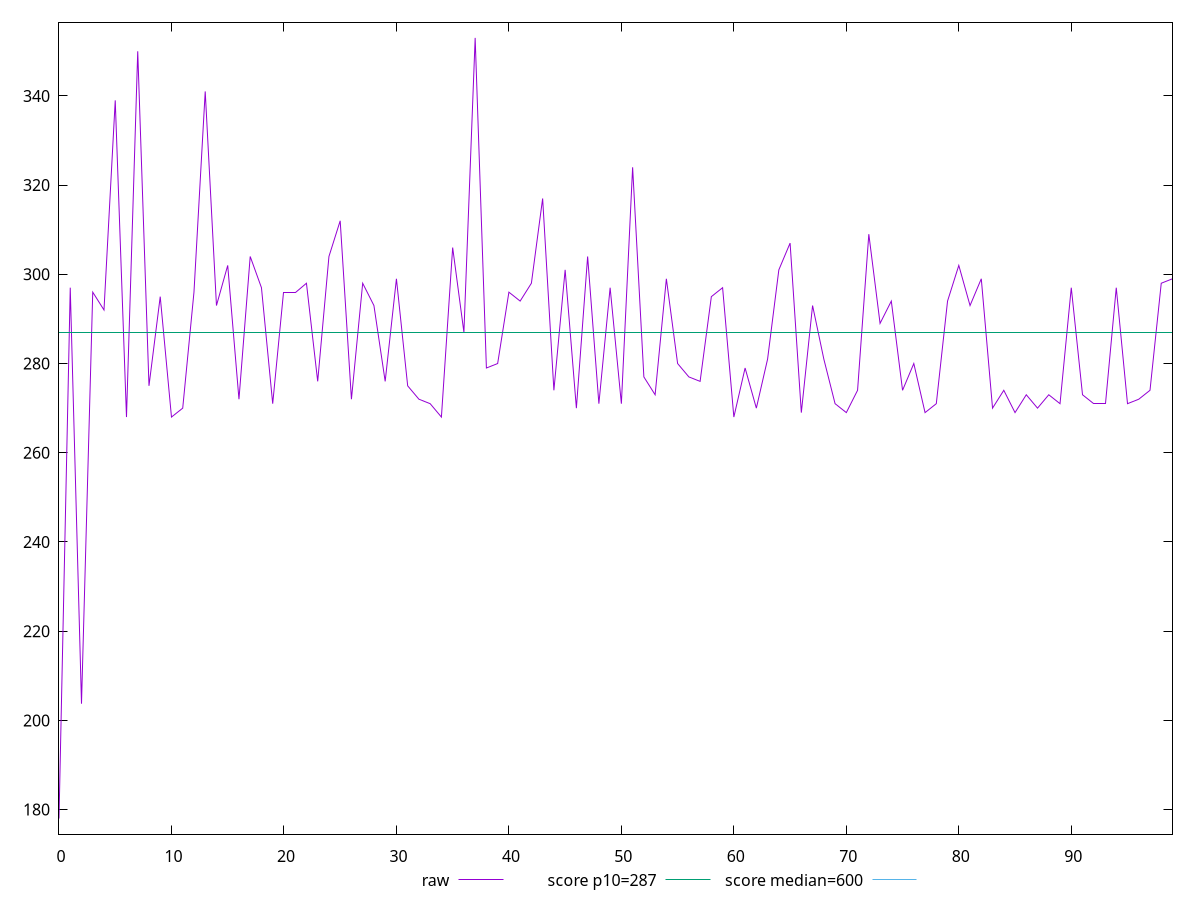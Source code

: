 reset

$raw <<EOF
0 178
1 296.9999999999982
2 203.73649999999998
3 295.9999999999991
4 291.99999999999727
5 339.0000000000018
6 267.9999999999991
7 350
8 275
9 294.9999999999991
10 267.9999999999982
11 270
12 296
13 340.9999999999991
14 292.9999999999991
15 302
16 272
17 304
18 296.9999999999982
19 270.9999999999982
20 295.9999999999982
21 295.9999999999982
22 298
23 275.99999999999545
24 304
25 311.9999999999991
26 272
27 298.0000000000009
28 293
29 275.9999999999991
30 299
31 275
32 272
33 270.99999999999727
34 267.9999999999982
35 305.99999999999727
36 287.0000000000018
37 352.99999999999727
38 279
39 280
40 296.0000000000009
41 293.9999999999991
42 298.0000000000018
43 317
44 274
45 300.99999999999727
46 270
47 304
48 271
49 296.99999999999727
50 271
51 323.9999999999991
52 276.9999999999982
53 273
54 298.9999999999982
55 280
56 276.9999999999982
57 275.9999999999982
58 295
59 297.0000000000009
60 268
61 278.9999999999991
62 270
63 280.9999999999991
64 301
65 307
66 268.99999999999727
67 292.9999999999982
68 281
69 271
70 269
71 274
72 308.9999999999982
73 289
74 293.9999999999982
75 274
76 280
77 268.9999999999991
78 271.0000000000009
79 294
80 301.9999999999982
81 292.9999999999982
82 299
83 270.0000000000009
84 273.9999999999982
85 269
86 273
87 270.0000000000018
88 272.9999999999982
89 270.9999999999982
90 297
91 272.9999999999991
92 271
93 270.9999999999991
94 297
95 271.0000000000018
96 271.9999999999982
97 273.9999999999982
98 297.9999999999991
99 299.0000000000018
EOF

set key outside below
set xrange [0:99]
set yrange [174.50000000000006:356.4999999999972]
set terminal svg size 640, 490 enhanced background rgb 'white'
set output "report_00007_2020-12-11T15:55:29.892Z/total-blocking-time/samples/pages+cached/raw/values.svg"

plot $raw title "raw" with line, \
     287 title "score p10=287", \
     600 title "score median=600"

reset
